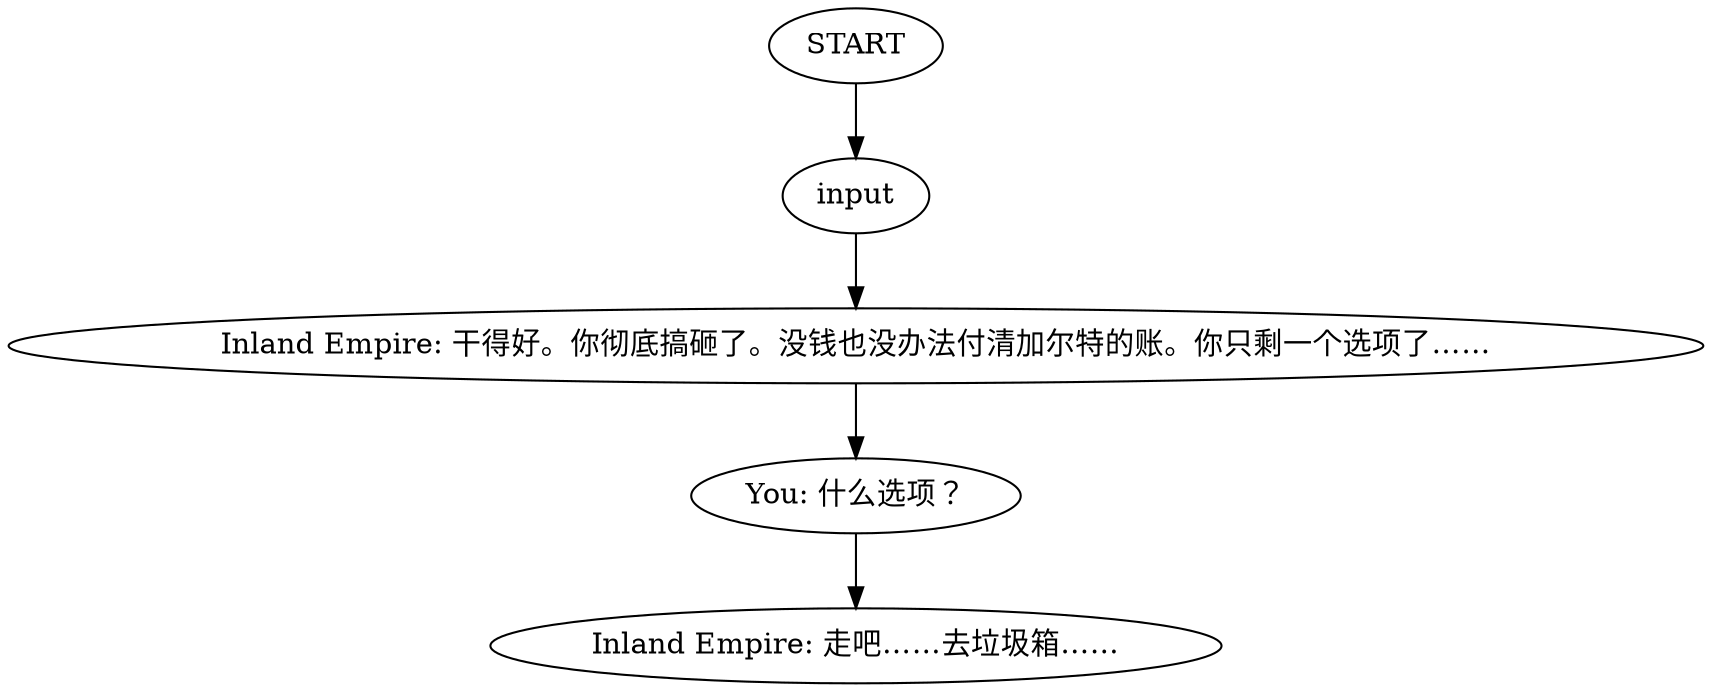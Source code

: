 # INITIATION / cannot pay game over
# orbital that pops up if you, the player, try to BREAK the system by spending *all* of the money you can get *anywhere* in Martinaise so you cannot pay Garte for the room at all. oh, believe me, we will take this into account and you will get a game over.
# ==================================================
digraph G {
	  0 [label="START"];
	  1 [label="input"];
	  2 [label="You: 什么选项？"];
	  3 [label="Inland Empire: 走吧……去垃圾箱……"];
	  4 [label="Inland Empire: 干得好。你彻底搞砸了。没钱也没办法付清加尔特的账。你只剩一个选项了……"];
	  0 -> 1
	  1 -> 4
	  2 -> 3
	  4 -> 2
}

